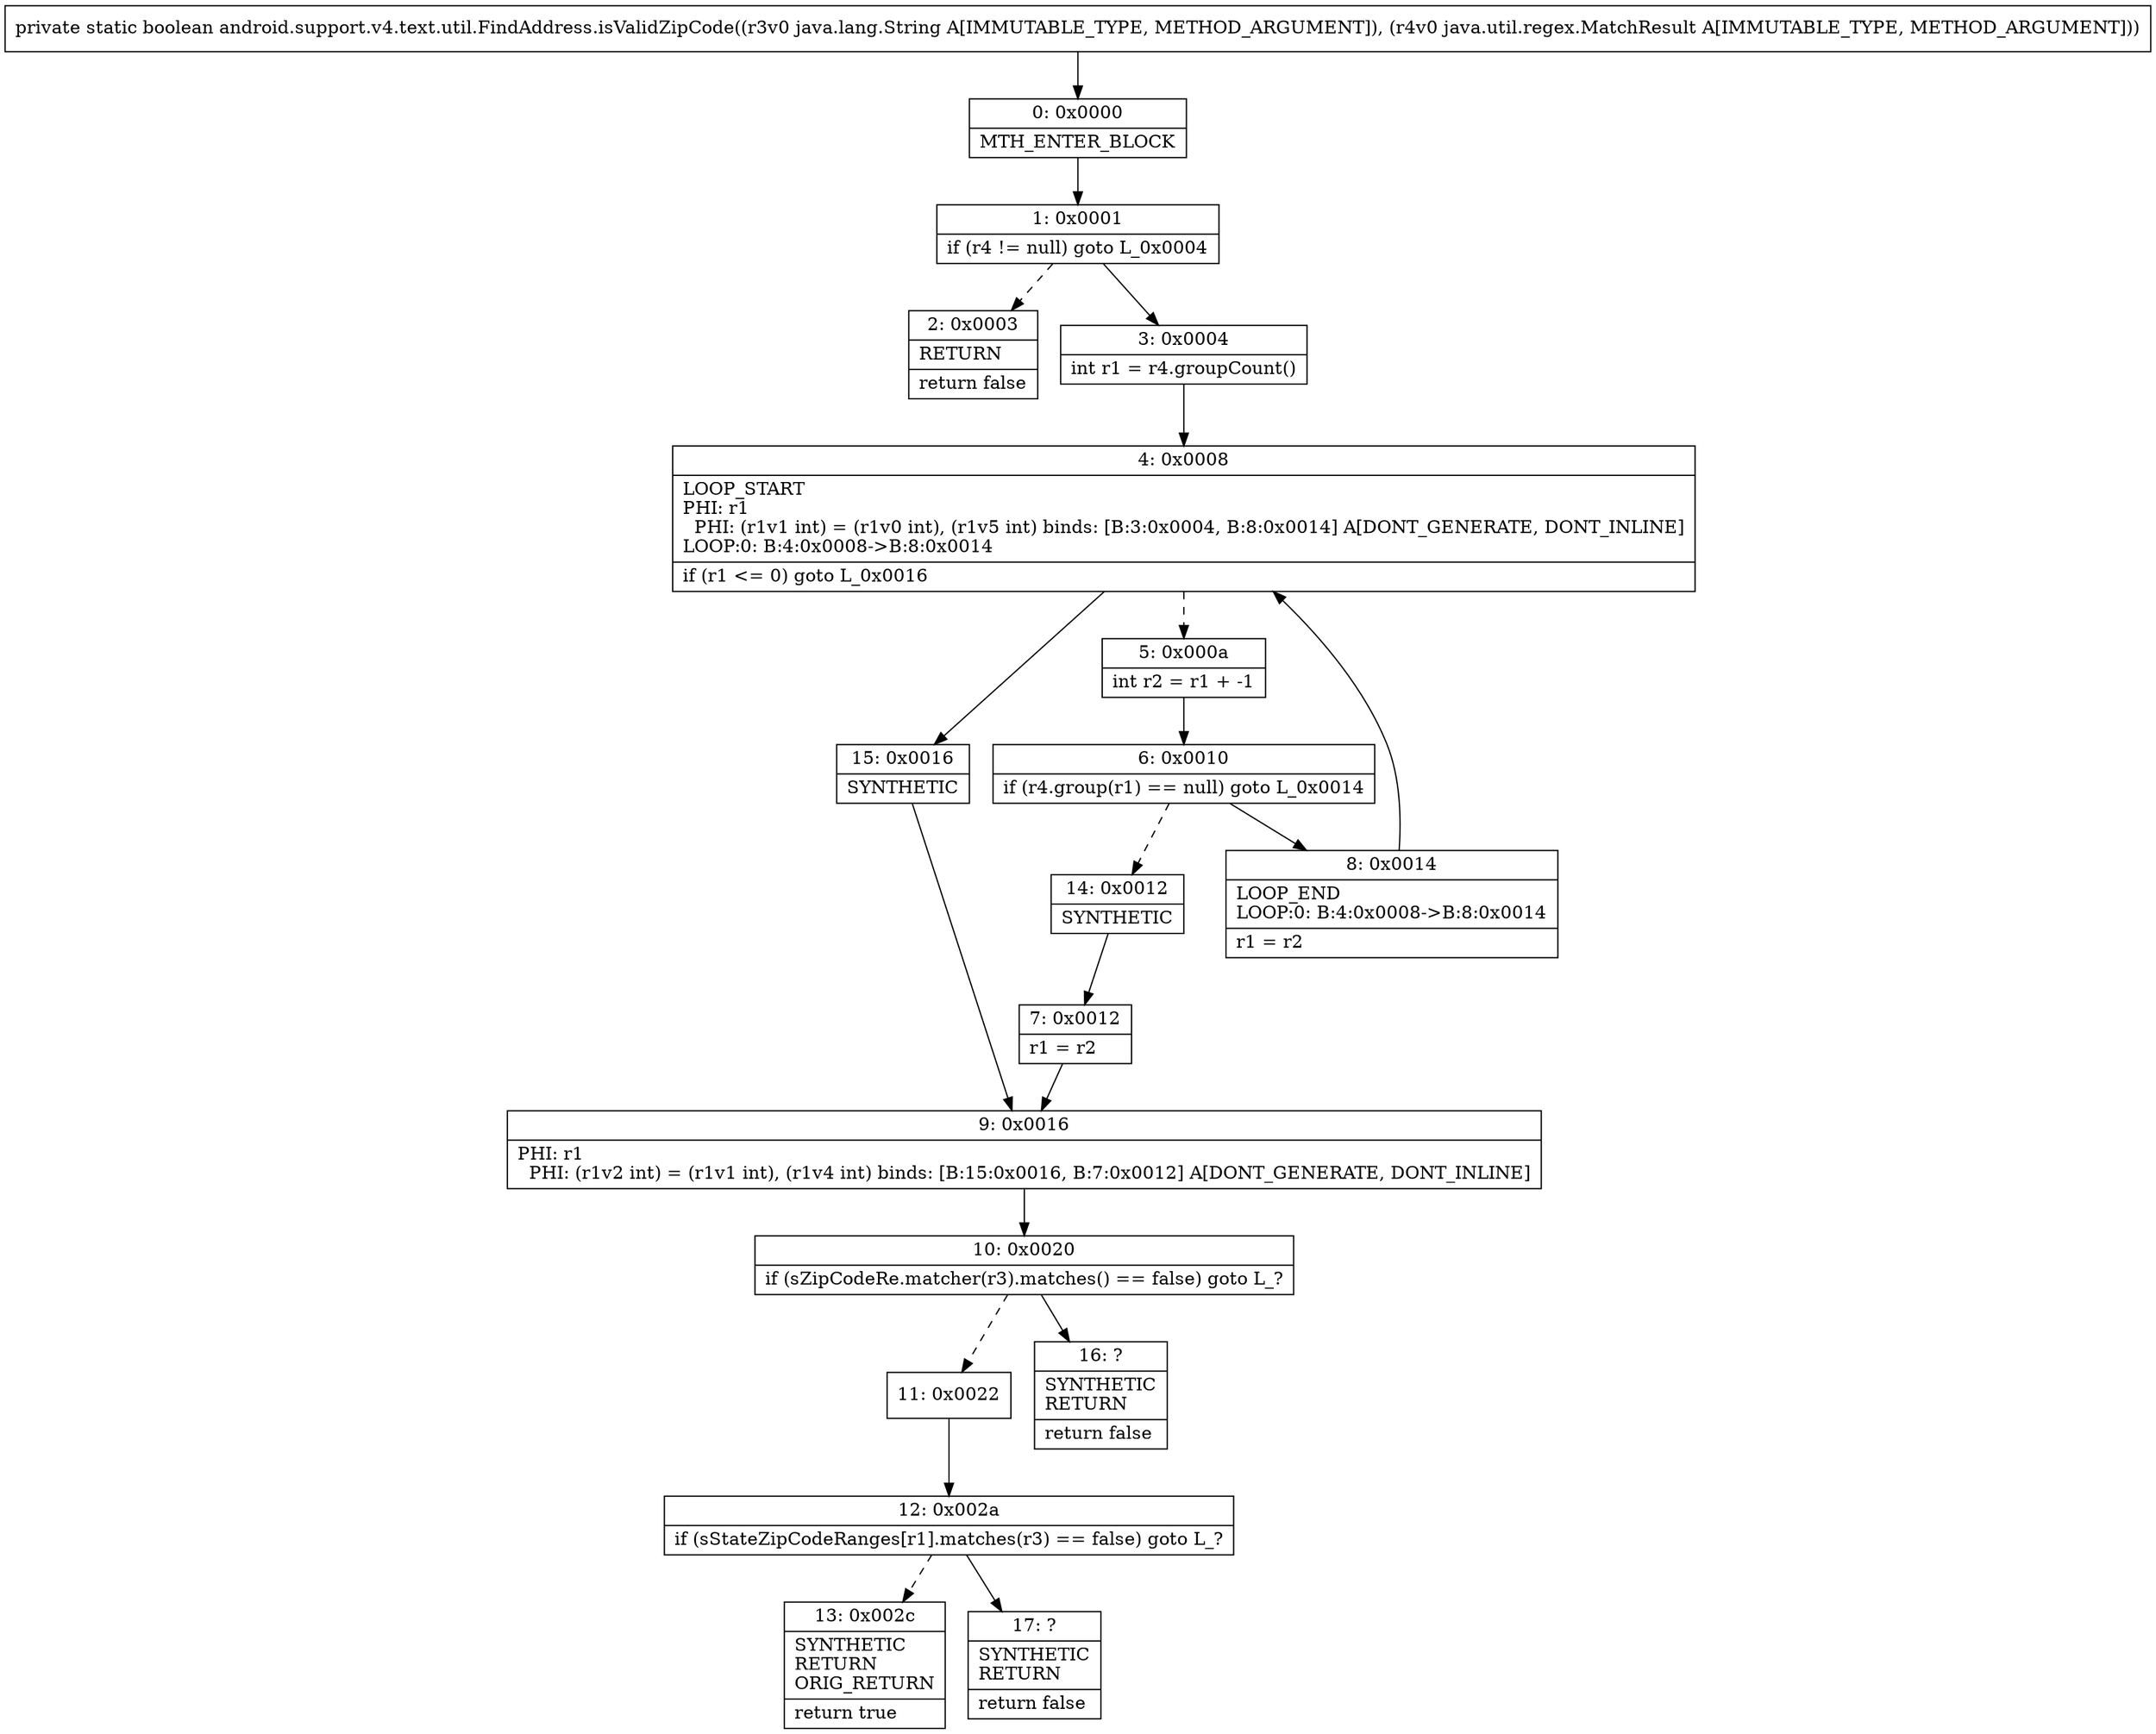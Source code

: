 digraph "CFG forandroid.support.v4.text.util.FindAddress.isValidZipCode(Ljava\/lang\/String;Ljava\/util\/regex\/MatchResult;)Z" {
Node_0 [shape=record,label="{0\:\ 0x0000|MTH_ENTER_BLOCK\l}"];
Node_1 [shape=record,label="{1\:\ 0x0001|if (r4 != null) goto L_0x0004\l}"];
Node_2 [shape=record,label="{2\:\ 0x0003|RETURN\l|return false\l}"];
Node_3 [shape=record,label="{3\:\ 0x0004|int r1 = r4.groupCount()\l}"];
Node_4 [shape=record,label="{4\:\ 0x0008|LOOP_START\lPHI: r1 \l  PHI: (r1v1 int) = (r1v0 int), (r1v5 int) binds: [B:3:0x0004, B:8:0x0014] A[DONT_GENERATE, DONT_INLINE]\lLOOP:0: B:4:0x0008\-\>B:8:0x0014\l|if (r1 \<= 0) goto L_0x0016\l}"];
Node_5 [shape=record,label="{5\:\ 0x000a|int r2 = r1 + \-1\l}"];
Node_6 [shape=record,label="{6\:\ 0x0010|if (r4.group(r1) == null) goto L_0x0014\l}"];
Node_7 [shape=record,label="{7\:\ 0x0012|r1 = r2\l}"];
Node_8 [shape=record,label="{8\:\ 0x0014|LOOP_END\lLOOP:0: B:4:0x0008\-\>B:8:0x0014\l|r1 = r2\l}"];
Node_9 [shape=record,label="{9\:\ 0x0016|PHI: r1 \l  PHI: (r1v2 int) = (r1v1 int), (r1v4 int) binds: [B:15:0x0016, B:7:0x0012] A[DONT_GENERATE, DONT_INLINE]\l}"];
Node_10 [shape=record,label="{10\:\ 0x0020|if (sZipCodeRe.matcher(r3).matches() == false) goto L_?\l}"];
Node_11 [shape=record,label="{11\:\ 0x0022}"];
Node_12 [shape=record,label="{12\:\ 0x002a|if (sStateZipCodeRanges[r1].matches(r3) == false) goto L_?\l}"];
Node_13 [shape=record,label="{13\:\ 0x002c|SYNTHETIC\lRETURN\lORIG_RETURN\l|return true\l}"];
Node_14 [shape=record,label="{14\:\ 0x0012|SYNTHETIC\l}"];
Node_15 [shape=record,label="{15\:\ 0x0016|SYNTHETIC\l}"];
Node_16 [shape=record,label="{16\:\ ?|SYNTHETIC\lRETURN\l|return false\l}"];
Node_17 [shape=record,label="{17\:\ ?|SYNTHETIC\lRETURN\l|return false\l}"];
MethodNode[shape=record,label="{private static boolean android.support.v4.text.util.FindAddress.isValidZipCode((r3v0 java.lang.String A[IMMUTABLE_TYPE, METHOD_ARGUMENT]), (r4v0 java.util.regex.MatchResult A[IMMUTABLE_TYPE, METHOD_ARGUMENT])) }"];
MethodNode -> Node_0;
Node_0 -> Node_1;
Node_1 -> Node_2[style=dashed];
Node_1 -> Node_3;
Node_3 -> Node_4;
Node_4 -> Node_5[style=dashed];
Node_4 -> Node_15;
Node_5 -> Node_6;
Node_6 -> Node_8;
Node_6 -> Node_14[style=dashed];
Node_7 -> Node_9;
Node_8 -> Node_4;
Node_9 -> Node_10;
Node_10 -> Node_11[style=dashed];
Node_10 -> Node_16;
Node_11 -> Node_12;
Node_12 -> Node_13[style=dashed];
Node_12 -> Node_17;
Node_14 -> Node_7;
Node_15 -> Node_9;
}

